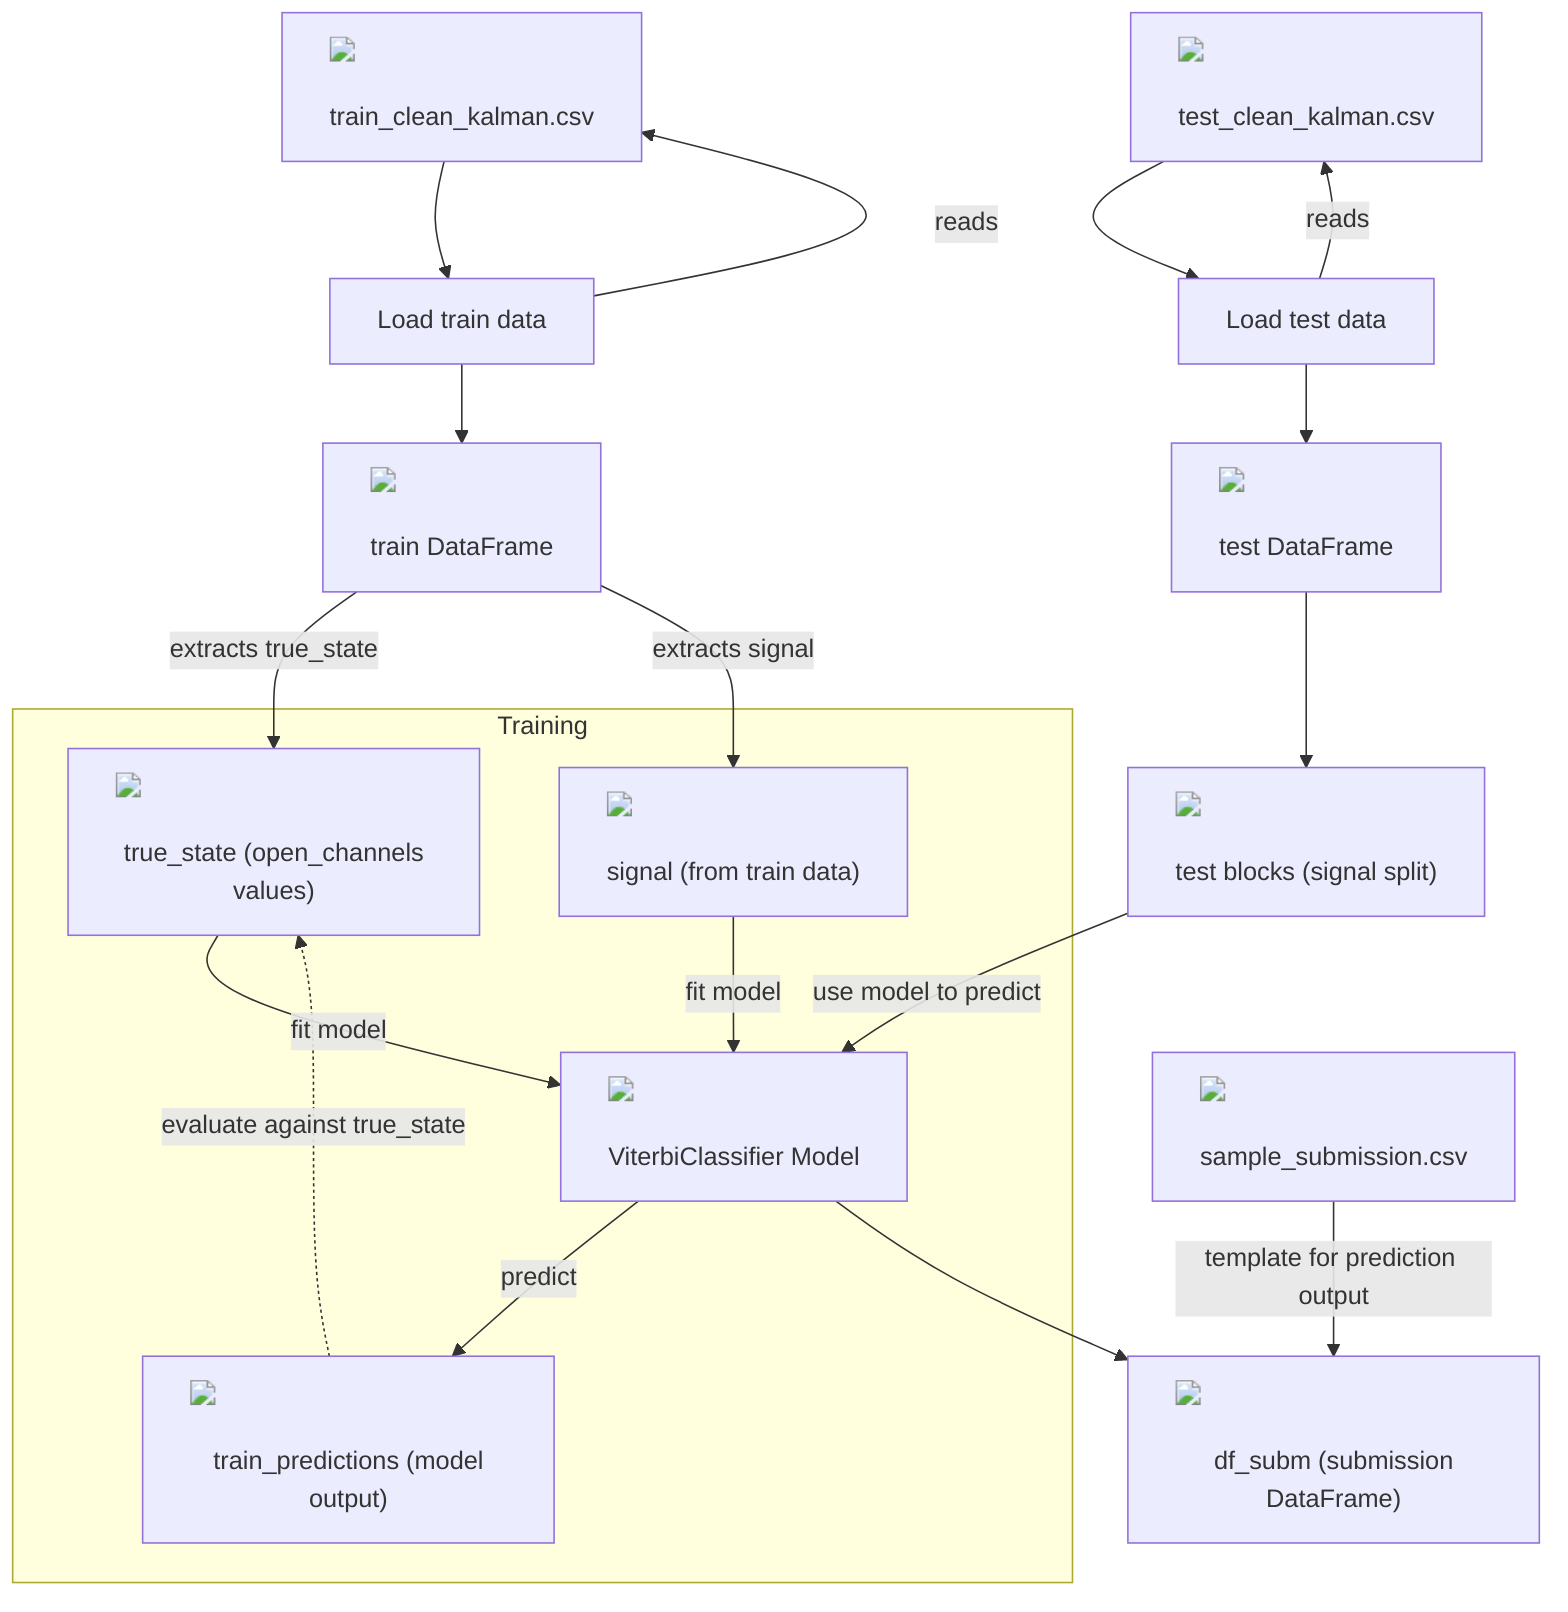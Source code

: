 flowchart TD
  %% Data Sources
  train_clean_kalman["<img src='dummy_plots/barplot_template.svg'/> <br/> train_clean_kalman.csv"]
  test_clean_kalman["<img src='dummy_plots/barplot_template.svg'/> <br/> test_clean_kalman.csv"]
  sample_submission["<img src='dummy_plots/barplot_template.svg'/> <br/> sample_submission.csv"]
  
  %% Data Loading
  A1["Load train data"] -->|reads| train_clean_kalman
  A2["Load test data"] -->|reads| test_clean_kalman
  
  %% Data Variables
  train["<img src='dummy_plots/barplot_template.svg'/> <br/> train DataFrame"]
  test["<img src='dummy_plots/barplot_template.svg'/> <br/> test DataFrame"]
  true_state["<img src='dummy_plots/barplot_template.svg'/> <br/> true_state (open_channels values)"]
  signal["<img src='dummy_plots/barplot_template.svg'/> <br/> signal (from train data)"]
  
  %% Data Flow
  train_clean_kalman --> A1 --> train
  test_clean_kalman --> A2 --> test
  train -->|extracts true_state| true_state
  train -->|extracts signal| signal
  
  %% Training Model
  ViterbiClassifier["<img src='dummy_plots/barplot_template.svg'/> <br/> ViterbiClassifier Model"]
  train_predictions["<img src='dummy_plots/barplot_template.svg'/> <br/> train_predictions (model output)"]
  
  subgraph Training
    signal -->|fit model| ViterbiClassifier
    true_state -->|fit model| ViterbiClassifier
    ViterbiClassifier -->|predict| train_predictions
  end
  
  %% Evaluation
  train_predictions -.->|evaluate against true_state| true_state
  
  %% Test Predictions
  test_blocks["<img src='dummy_plots/barplot_template.svg'/> <br/> test blocks (signal split)"]
  df_subm["<img src='dummy_plots/barplot_template.svg'/> <br/> df_subm (submission DataFrame)"]
  
  test --> test_blocks
  test_blocks -->|use model to predict| ViterbiClassifier
  ViterbiClassifier --> df_subm
  sample_submission -->|template for prediction output| df_subm